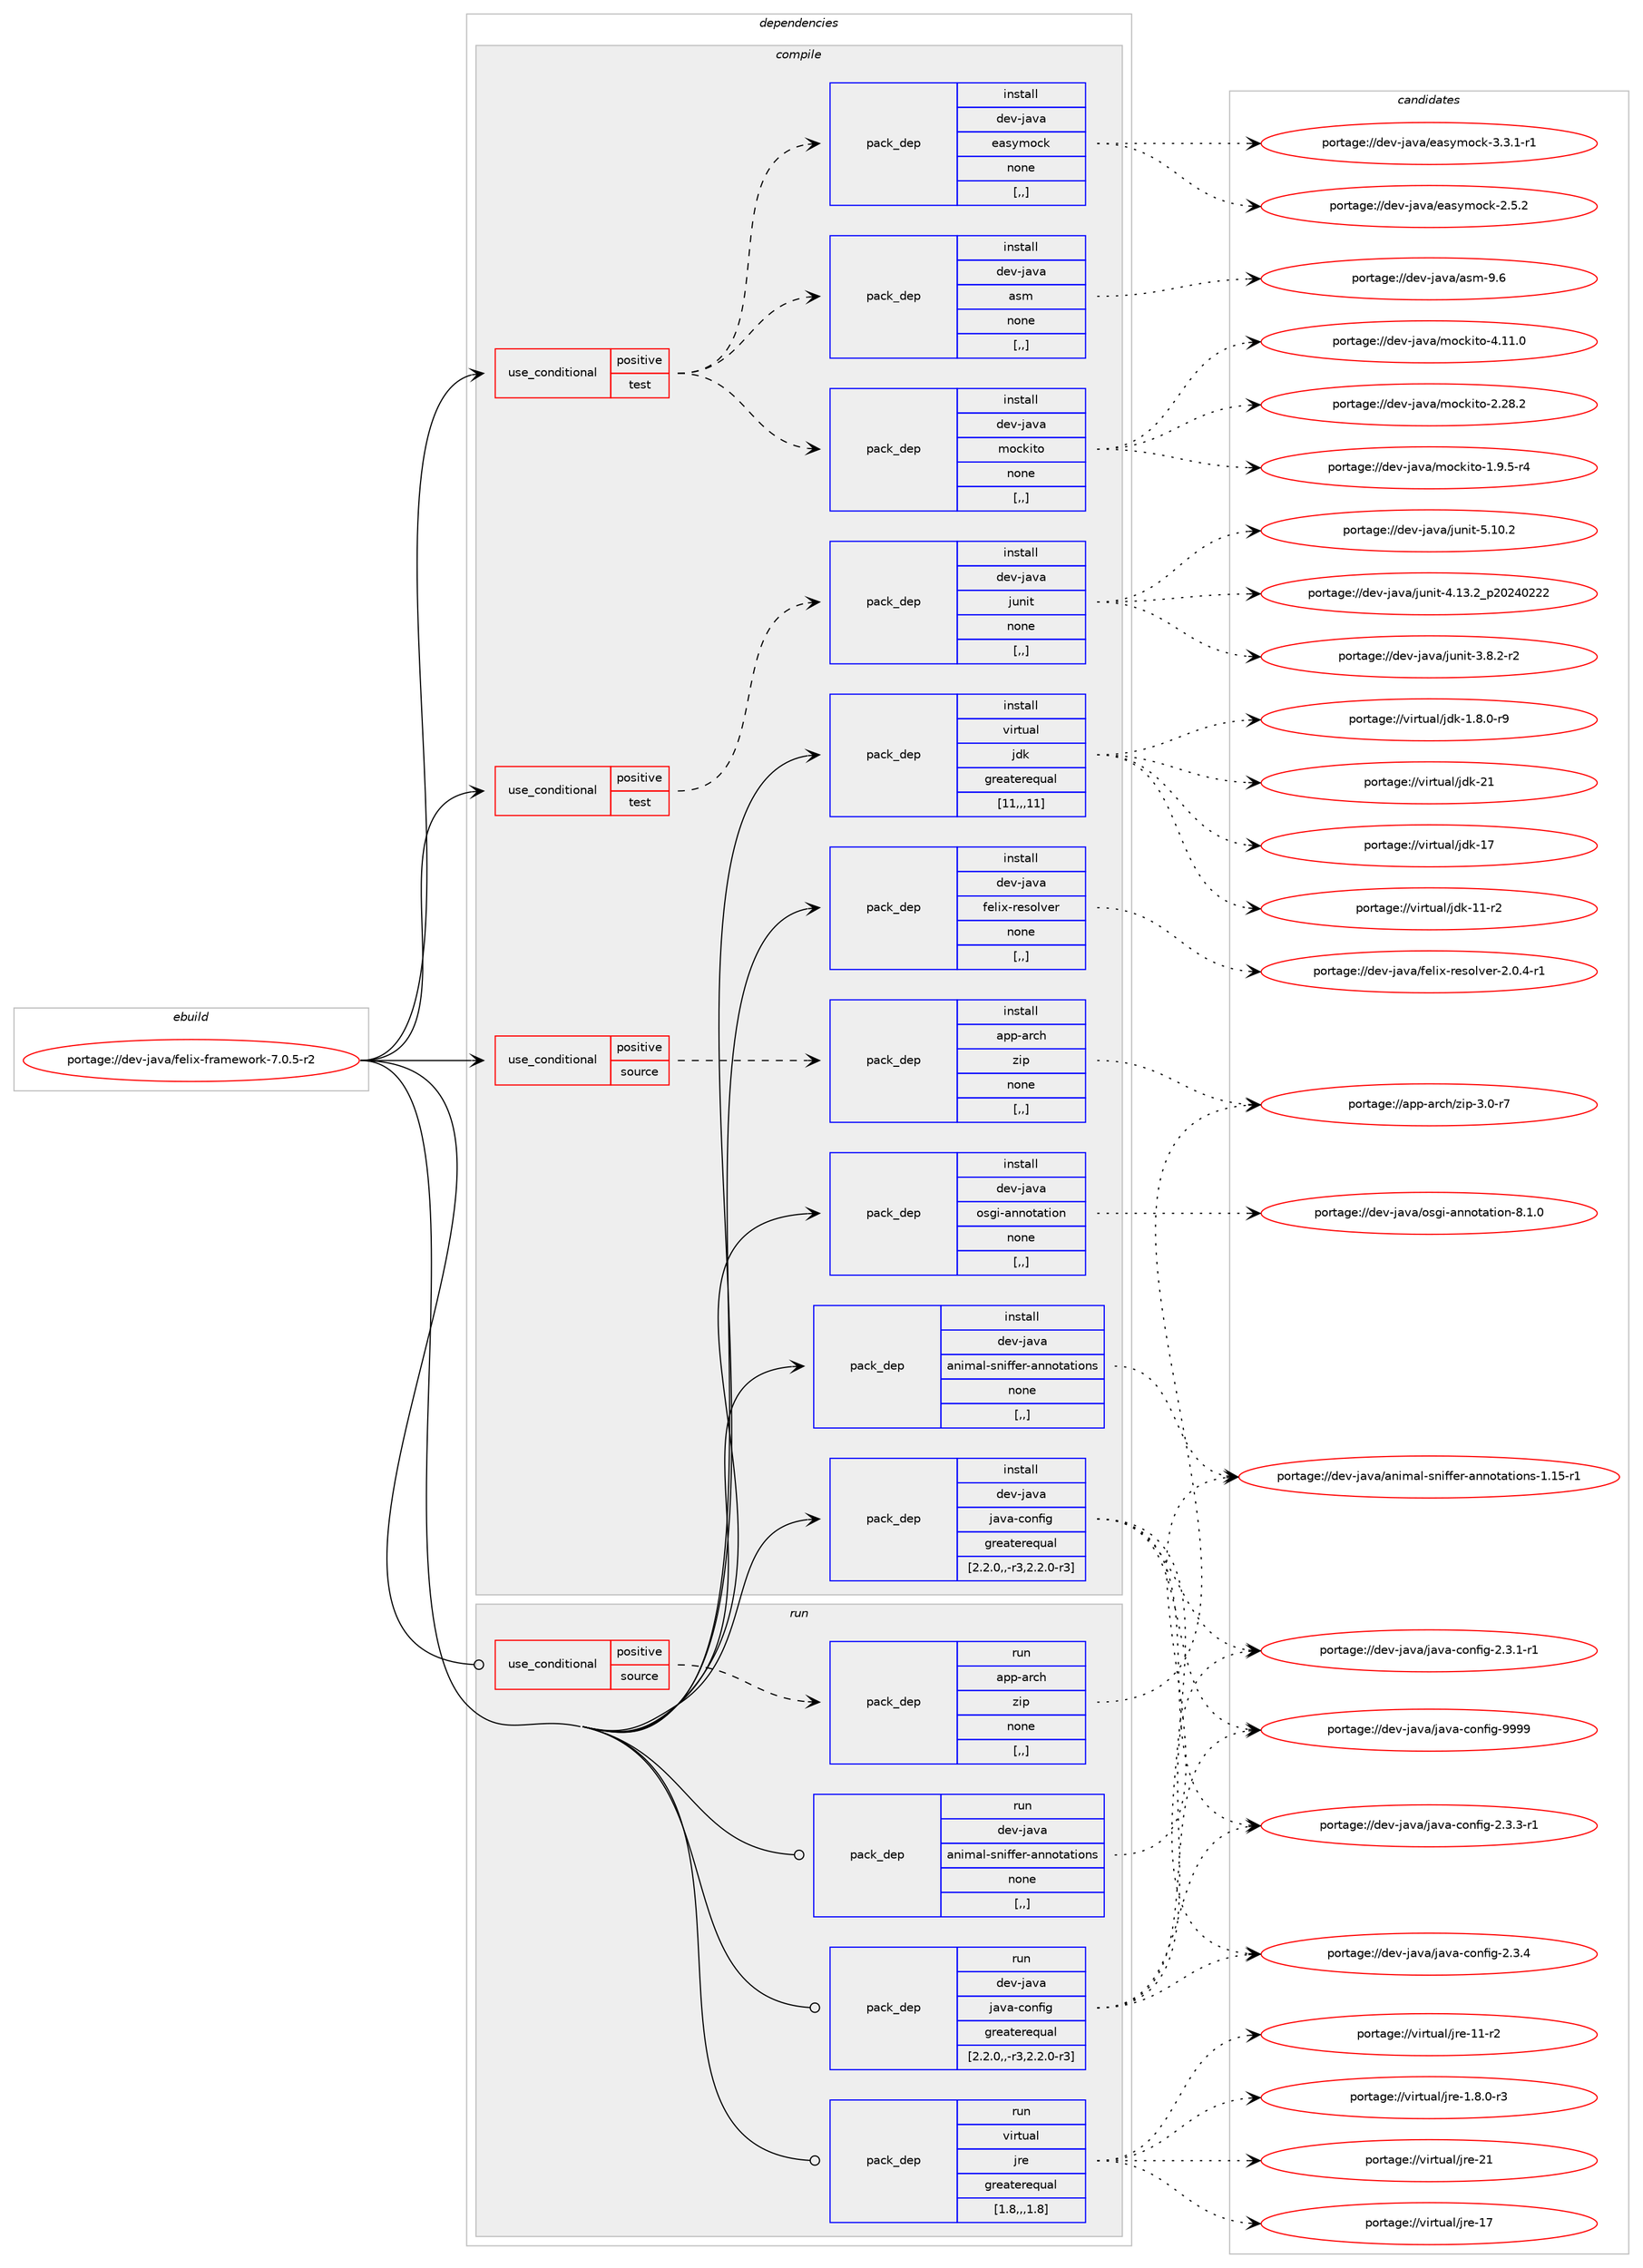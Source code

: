 digraph prolog {

# *************
# Graph options
# *************

newrank=true;
concentrate=true;
compound=true;
graph [rankdir=LR,fontname=Helvetica,fontsize=10,ranksep=1.5];#, ranksep=2.5, nodesep=0.2];
edge  [arrowhead=vee];
node  [fontname=Helvetica,fontsize=10];

# **********
# The ebuild
# **********

subgraph cluster_leftcol {
color=gray;
label=<<i>ebuild</i>>;
id [label="portage://dev-java/felix-framework-7.0.5-r2", color=red, width=4, href="../dev-java/felix-framework-7.0.5-r2.svg"];
}

# ****************
# The dependencies
# ****************

subgraph cluster_midcol {
color=gray;
label=<<i>dependencies</i>>;
subgraph cluster_compile {
fillcolor="#eeeeee";
style=filled;
label=<<i>compile</i>>;
subgraph cond21743 {
dependency93530 [label=<<TABLE BORDER="0" CELLBORDER="1" CELLSPACING="0" CELLPADDING="4"><TR><TD ROWSPAN="3" CELLPADDING="10">use_conditional</TD></TR><TR><TD>positive</TD></TR><TR><TD>source</TD></TR></TABLE>>, shape=none, color=red];
subgraph pack70730 {
dependency93531 [label=<<TABLE BORDER="0" CELLBORDER="1" CELLSPACING="0" CELLPADDING="4" WIDTH="220"><TR><TD ROWSPAN="6" CELLPADDING="30">pack_dep</TD></TR><TR><TD WIDTH="110">install</TD></TR><TR><TD>app-arch</TD></TR><TR><TD>zip</TD></TR><TR><TD>none</TD></TR><TR><TD>[,,]</TD></TR></TABLE>>, shape=none, color=blue];
}
dependency93530:e -> dependency93531:w [weight=20,style="dashed",arrowhead="vee"];
}
id:e -> dependency93530:w [weight=20,style="solid",arrowhead="vee"];
subgraph cond21744 {
dependency93532 [label=<<TABLE BORDER="0" CELLBORDER="1" CELLSPACING="0" CELLPADDING="4"><TR><TD ROWSPAN="3" CELLPADDING="10">use_conditional</TD></TR><TR><TD>positive</TD></TR><TR><TD>test</TD></TR></TABLE>>, shape=none, color=red];
subgraph pack70731 {
dependency93533 [label=<<TABLE BORDER="0" CELLBORDER="1" CELLSPACING="0" CELLPADDING="4" WIDTH="220"><TR><TD ROWSPAN="6" CELLPADDING="30">pack_dep</TD></TR><TR><TD WIDTH="110">install</TD></TR><TR><TD>dev-java</TD></TR><TR><TD>asm</TD></TR><TR><TD>none</TD></TR><TR><TD>[,,]</TD></TR></TABLE>>, shape=none, color=blue];
}
dependency93532:e -> dependency93533:w [weight=20,style="dashed",arrowhead="vee"];
subgraph pack70732 {
dependency93534 [label=<<TABLE BORDER="0" CELLBORDER="1" CELLSPACING="0" CELLPADDING="4" WIDTH="220"><TR><TD ROWSPAN="6" CELLPADDING="30">pack_dep</TD></TR><TR><TD WIDTH="110">install</TD></TR><TR><TD>dev-java</TD></TR><TR><TD>easymock</TD></TR><TR><TD>none</TD></TR><TR><TD>[,,]</TD></TR></TABLE>>, shape=none, color=blue];
}
dependency93532:e -> dependency93534:w [weight=20,style="dashed",arrowhead="vee"];
subgraph pack70733 {
dependency93535 [label=<<TABLE BORDER="0" CELLBORDER="1" CELLSPACING="0" CELLPADDING="4" WIDTH="220"><TR><TD ROWSPAN="6" CELLPADDING="30">pack_dep</TD></TR><TR><TD WIDTH="110">install</TD></TR><TR><TD>dev-java</TD></TR><TR><TD>mockito</TD></TR><TR><TD>none</TD></TR><TR><TD>[,,]</TD></TR></TABLE>>, shape=none, color=blue];
}
dependency93532:e -> dependency93535:w [weight=20,style="dashed",arrowhead="vee"];
}
id:e -> dependency93532:w [weight=20,style="solid",arrowhead="vee"];
subgraph cond21745 {
dependency93536 [label=<<TABLE BORDER="0" CELLBORDER="1" CELLSPACING="0" CELLPADDING="4"><TR><TD ROWSPAN="3" CELLPADDING="10">use_conditional</TD></TR><TR><TD>positive</TD></TR><TR><TD>test</TD></TR></TABLE>>, shape=none, color=red];
subgraph pack70734 {
dependency93537 [label=<<TABLE BORDER="0" CELLBORDER="1" CELLSPACING="0" CELLPADDING="4" WIDTH="220"><TR><TD ROWSPAN="6" CELLPADDING="30">pack_dep</TD></TR><TR><TD WIDTH="110">install</TD></TR><TR><TD>dev-java</TD></TR><TR><TD>junit</TD></TR><TR><TD>none</TD></TR><TR><TD>[,,]</TD></TR></TABLE>>, shape=none, color=blue];
}
dependency93536:e -> dependency93537:w [weight=20,style="dashed",arrowhead="vee"];
}
id:e -> dependency93536:w [weight=20,style="solid",arrowhead="vee"];
subgraph pack70735 {
dependency93538 [label=<<TABLE BORDER="0" CELLBORDER="1" CELLSPACING="0" CELLPADDING="4" WIDTH="220"><TR><TD ROWSPAN="6" CELLPADDING="30">pack_dep</TD></TR><TR><TD WIDTH="110">install</TD></TR><TR><TD>dev-java</TD></TR><TR><TD>animal-sniffer-annotations</TD></TR><TR><TD>none</TD></TR><TR><TD>[,,]</TD></TR></TABLE>>, shape=none, color=blue];
}
id:e -> dependency93538:w [weight=20,style="solid",arrowhead="vee"];
subgraph pack70736 {
dependency93539 [label=<<TABLE BORDER="0" CELLBORDER="1" CELLSPACING="0" CELLPADDING="4" WIDTH="220"><TR><TD ROWSPAN="6" CELLPADDING="30">pack_dep</TD></TR><TR><TD WIDTH="110">install</TD></TR><TR><TD>dev-java</TD></TR><TR><TD>felix-resolver</TD></TR><TR><TD>none</TD></TR><TR><TD>[,,]</TD></TR></TABLE>>, shape=none, color=blue];
}
id:e -> dependency93539:w [weight=20,style="solid",arrowhead="vee"];
subgraph pack70737 {
dependency93540 [label=<<TABLE BORDER="0" CELLBORDER="1" CELLSPACING="0" CELLPADDING="4" WIDTH="220"><TR><TD ROWSPAN="6" CELLPADDING="30">pack_dep</TD></TR><TR><TD WIDTH="110">install</TD></TR><TR><TD>dev-java</TD></TR><TR><TD>java-config</TD></TR><TR><TD>greaterequal</TD></TR><TR><TD>[2.2.0,,-r3,2.2.0-r3]</TD></TR></TABLE>>, shape=none, color=blue];
}
id:e -> dependency93540:w [weight=20,style="solid",arrowhead="vee"];
subgraph pack70738 {
dependency93541 [label=<<TABLE BORDER="0" CELLBORDER="1" CELLSPACING="0" CELLPADDING="4" WIDTH="220"><TR><TD ROWSPAN="6" CELLPADDING="30">pack_dep</TD></TR><TR><TD WIDTH="110">install</TD></TR><TR><TD>dev-java</TD></TR><TR><TD>osgi-annotation</TD></TR><TR><TD>none</TD></TR><TR><TD>[,,]</TD></TR></TABLE>>, shape=none, color=blue];
}
id:e -> dependency93541:w [weight=20,style="solid",arrowhead="vee"];
subgraph pack70739 {
dependency93542 [label=<<TABLE BORDER="0" CELLBORDER="1" CELLSPACING="0" CELLPADDING="4" WIDTH="220"><TR><TD ROWSPAN="6" CELLPADDING="30">pack_dep</TD></TR><TR><TD WIDTH="110">install</TD></TR><TR><TD>virtual</TD></TR><TR><TD>jdk</TD></TR><TR><TD>greaterequal</TD></TR><TR><TD>[11,,,11]</TD></TR></TABLE>>, shape=none, color=blue];
}
id:e -> dependency93542:w [weight=20,style="solid",arrowhead="vee"];
}
subgraph cluster_compileandrun {
fillcolor="#eeeeee";
style=filled;
label=<<i>compile and run</i>>;
}
subgraph cluster_run {
fillcolor="#eeeeee";
style=filled;
label=<<i>run</i>>;
subgraph cond21746 {
dependency93543 [label=<<TABLE BORDER="0" CELLBORDER="1" CELLSPACING="0" CELLPADDING="4"><TR><TD ROWSPAN="3" CELLPADDING="10">use_conditional</TD></TR><TR><TD>positive</TD></TR><TR><TD>source</TD></TR></TABLE>>, shape=none, color=red];
subgraph pack70740 {
dependency93544 [label=<<TABLE BORDER="0" CELLBORDER="1" CELLSPACING="0" CELLPADDING="4" WIDTH="220"><TR><TD ROWSPAN="6" CELLPADDING="30">pack_dep</TD></TR><TR><TD WIDTH="110">run</TD></TR><TR><TD>app-arch</TD></TR><TR><TD>zip</TD></TR><TR><TD>none</TD></TR><TR><TD>[,,]</TD></TR></TABLE>>, shape=none, color=blue];
}
dependency93543:e -> dependency93544:w [weight=20,style="dashed",arrowhead="vee"];
}
id:e -> dependency93543:w [weight=20,style="solid",arrowhead="odot"];
subgraph pack70741 {
dependency93545 [label=<<TABLE BORDER="0" CELLBORDER="1" CELLSPACING="0" CELLPADDING="4" WIDTH="220"><TR><TD ROWSPAN="6" CELLPADDING="30">pack_dep</TD></TR><TR><TD WIDTH="110">run</TD></TR><TR><TD>dev-java</TD></TR><TR><TD>animal-sniffer-annotations</TD></TR><TR><TD>none</TD></TR><TR><TD>[,,]</TD></TR></TABLE>>, shape=none, color=blue];
}
id:e -> dependency93545:w [weight=20,style="solid",arrowhead="odot"];
subgraph pack70742 {
dependency93546 [label=<<TABLE BORDER="0" CELLBORDER="1" CELLSPACING="0" CELLPADDING="4" WIDTH="220"><TR><TD ROWSPAN="6" CELLPADDING="30">pack_dep</TD></TR><TR><TD WIDTH="110">run</TD></TR><TR><TD>dev-java</TD></TR><TR><TD>java-config</TD></TR><TR><TD>greaterequal</TD></TR><TR><TD>[2.2.0,,-r3,2.2.0-r3]</TD></TR></TABLE>>, shape=none, color=blue];
}
id:e -> dependency93546:w [weight=20,style="solid",arrowhead="odot"];
subgraph pack70743 {
dependency93547 [label=<<TABLE BORDER="0" CELLBORDER="1" CELLSPACING="0" CELLPADDING="4" WIDTH="220"><TR><TD ROWSPAN="6" CELLPADDING="30">pack_dep</TD></TR><TR><TD WIDTH="110">run</TD></TR><TR><TD>virtual</TD></TR><TR><TD>jre</TD></TR><TR><TD>greaterequal</TD></TR><TR><TD>[1.8,,,1.8]</TD></TR></TABLE>>, shape=none, color=blue];
}
id:e -> dependency93547:w [weight=20,style="solid",arrowhead="odot"];
}
}

# **************
# The candidates
# **************

subgraph cluster_choices {
rank=same;
color=gray;
label=<<i>candidates</i>>;

subgraph choice70730 {
color=black;
nodesep=1;
choice9711211245971149910447122105112455146484511455 [label="portage://app-arch/zip-3.0-r7", color=red, width=4,href="../app-arch/zip-3.0-r7.svg"];
dependency93531:e -> choice9711211245971149910447122105112455146484511455:w [style=dotted,weight="100"];
}
subgraph choice70731 {
color=black;
nodesep=1;
choice100101118451069711897479711510945574654 [label="portage://dev-java/asm-9.6", color=red, width=4,href="../dev-java/asm-9.6.svg"];
dependency93533:e -> choice100101118451069711897479711510945574654:w [style=dotted,weight="100"];
}
subgraph choice70732 {
color=black;
nodesep=1;
choice1001011184510697118974710197115121109111991074551465146494511449 [label="portage://dev-java/easymock-3.3.1-r1", color=red, width=4,href="../dev-java/easymock-3.3.1-r1.svg"];
choice100101118451069711897471019711512110911199107455046534650 [label="portage://dev-java/easymock-2.5.2", color=red, width=4,href="../dev-java/easymock-2.5.2.svg"];
dependency93534:e -> choice1001011184510697118974710197115121109111991074551465146494511449:w [style=dotted,weight="100"];
dependency93534:e -> choice100101118451069711897471019711512110911199107455046534650:w [style=dotted,weight="100"];
}
subgraph choice70733 {
color=black;
nodesep=1;
choice100101118451069711897471091119910710511611145524649494648 [label="portage://dev-java/mockito-4.11.0", color=red, width=4,href="../dev-java/mockito-4.11.0.svg"];
choice100101118451069711897471091119910710511611145504650564650 [label="portage://dev-java/mockito-2.28.2", color=red, width=4,href="../dev-java/mockito-2.28.2.svg"];
choice10010111845106971189747109111991071051161114549465746534511452 [label="portage://dev-java/mockito-1.9.5-r4", color=red, width=4,href="../dev-java/mockito-1.9.5-r4.svg"];
dependency93535:e -> choice100101118451069711897471091119910710511611145524649494648:w [style=dotted,weight="100"];
dependency93535:e -> choice100101118451069711897471091119910710511611145504650564650:w [style=dotted,weight="100"];
dependency93535:e -> choice10010111845106971189747109111991071051161114549465746534511452:w [style=dotted,weight="100"];
}
subgraph choice70734 {
color=black;
nodesep=1;
choice1001011184510697118974710611711010511645534649484650 [label="portage://dev-java/junit-5.10.2", color=red, width=4,href="../dev-java/junit-5.10.2.svg"];
choice1001011184510697118974710611711010511645524649514650951125048505248505050 [label="portage://dev-java/junit-4.13.2_p20240222", color=red, width=4,href="../dev-java/junit-4.13.2_p20240222.svg"];
choice100101118451069711897471061171101051164551465646504511450 [label="portage://dev-java/junit-3.8.2-r2", color=red, width=4,href="../dev-java/junit-3.8.2-r2.svg"];
dependency93537:e -> choice1001011184510697118974710611711010511645534649484650:w [style=dotted,weight="100"];
dependency93537:e -> choice1001011184510697118974710611711010511645524649514650951125048505248505050:w [style=dotted,weight="100"];
dependency93537:e -> choice100101118451069711897471061171101051164551465646504511450:w [style=dotted,weight="100"];
}
subgraph choice70735 {
color=black;
nodesep=1;
choice1001011184510697118974797110105109971084511511010510210210111445971101101111169711610511111011545494649534511449 [label="portage://dev-java/animal-sniffer-annotations-1.15-r1", color=red, width=4,href="../dev-java/animal-sniffer-annotations-1.15-r1.svg"];
dependency93538:e -> choice1001011184510697118974797110105109971084511511010510210210111445971101101111169711610511111011545494649534511449:w [style=dotted,weight="100"];
}
subgraph choice70736 {
color=black;
nodesep=1;
choice10010111845106971189747102101108105120451141011151111081181011144550464846524511449 [label="portage://dev-java/felix-resolver-2.0.4-r1", color=red, width=4,href="../dev-java/felix-resolver-2.0.4-r1.svg"];
dependency93539:e -> choice10010111845106971189747102101108105120451141011151111081181011144550464846524511449:w [style=dotted,weight="100"];
}
subgraph choice70737 {
color=black;
nodesep=1;
choice10010111845106971189747106971189745991111101021051034557575757 [label="portage://dev-java/java-config-9999", color=red, width=4,href="../dev-java/java-config-9999.svg"];
choice1001011184510697118974710697118974599111110102105103455046514652 [label="portage://dev-java/java-config-2.3.4", color=red, width=4,href="../dev-java/java-config-2.3.4.svg"];
choice10010111845106971189747106971189745991111101021051034550465146514511449 [label="portage://dev-java/java-config-2.3.3-r1", color=red, width=4,href="../dev-java/java-config-2.3.3-r1.svg"];
choice10010111845106971189747106971189745991111101021051034550465146494511449 [label="portage://dev-java/java-config-2.3.1-r1", color=red, width=4,href="../dev-java/java-config-2.3.1-r1.svg"];
dependency93540:e -> choice10010111845106971189747106971189745991111101021051034557575757:w [style=dotted,weight="100"];
dependency93540:e -> choice1001011184510697118974710697118974599111110102105103455046514652:w [style=dotted,weight="100"];
dependency93540:e -> choice10010111845106971189747106971189745991111101021051034550465146514511449:w [style=dotted,weight="100"];
dependency93540:e -> choice10010111845106971189747106971189745991111101021051034550465146494511449:w [style=dotted,weight="100"];
}
subgraph choice70738 {
color=black;
nodesep=1;
choice10010111845106971189747111115103105459711011011111697116105111110455646494648 [label="portage://dev-java/osgi-annotation-8.1.0", color=red, width=4,href="../dev-java/osgi-annotation-8.1.0.svg"];
dependency93541:e -> choice10010111845106971189747111115103105459711011011111697116105111110455646494648:w [style=dotted,weight="100"];
}
subgraph choice70739 {
color=black;
nodesep=1;
choice1181051141161179710847106100107455049 [label="portage://virtual/jdk-21", color=red, width=4,href="../virtual/jdk-21.svg"];
choice1181051141161179710847106100107454955 [label="portage://virtual/jdk-17", color=red, width=4,href="../virtual/jdk-17.svg"];
choice11810511411611797108471061001074549494511450 [label="portage://virtual/jdk-11-r2", color=red, width=4,href="../virtual/jdk-11-r2.svg"];
choice11810511411611797108471061001074549465646484511457 [label="portage://virtual/jdk-1.8.0-r9", color=red, width=4,href="../virtual/jdk-1.8.0-r9.svg"];
dependency93542:e -> choice1181051141161179710847106100107455049:w [style=dotted,weight="100"];
dependency93542:e -> choice1181051141161179710847106100107454955:w [style=dotted,weight="100"];
dependency93542:e -> choice11810511411611797108471061001074549494511450:w [style=dotted,weight="100"];
dependency93542:e -> choice11810511411611797108471061001074549465646484511457:w [style=dotted,weight="100"];
}
subgraph choice70740 {
color=black;
nodesep=1;
choice9711211245971149910447122105112455146484511455 [label="portage://app-arch/zip-3.0-r7", color=red, width=4,href="../app-arch/zip-3.0-r7.svg"];
dependency93544:e -> choice9711211245971149910447122105112455146484511455:w [style=dotted,weight="100"];
}
subgraph choice70741 {
color=black;
nodesep=1;
choice1001011184510697118974797110105109971084511511010510210210111445971101101111169711610511111011545494649534511449 [label="portage://dev-java/animal-sniffer-annotations-1.15-r1", color=red, width=4,href="../dev-java/animal-sniffer-annotations-1.15-r1.svg"];
dependency93545:e -> choice1001011184510697118974797110105109971084511511010510210210111445971101101111169711610511111011545494649534511449:w [style=dotted,weight="100"];
}
subgraph choice70742 {
color=black;
nodesep=1;
choice10010111845106971189747106971189745991111101021051034557575757 [label="portage://dev-java/java-config-9999", color=red, width=4,href="../dev-java/java-config-9999.svg"];
choice1001011184510697118974710697118974599111110102105103455046514652 [label="portage://dev-java/java-config-2.3.4", color=red, width=4,href="../dev-java/java-config-2.3.4.svg"];
choice10010111845106971189747106971189745991111101021051034550465146514511449 [label="portage://dev-java/java-config-2.3.3-r1", color=red, width=4,href="../dev-java/java-config-2.3.3-r1.svg"];
choice10010111845106971189747106971189745991111101021051034550465146494511449 [label="portage://dev-java/java-config-2.3.1-r1", color=red, width=4,href="../dev-java/java-config-2.3.1-r1.svg"];
dependency93546:e -> choice10010111845106971189747106971189745991111101021051034557575757:w [style=dotted,weight="100"];
dependency93546:e -> choice1001011184510697118974710697118974599111110102105103455046514652:w [style=dotted,weight="100"];
dependency93546:e -> choice10010111845106971189747106971189745991111101021051034550465146514511449:w [style=dotted,weight="100"];
dependency93546:e -> choice10010111845106971189747106971189745991111101021051034550465146494511449:w [style=dotted,weight="100"];
}
subgraph choice70743 {
color=black;
nodesep=1;
choice1181051141161179710847106114101455049 [label="portage://virtual/jre-21", color=red, width=4,href="../virtual/jre-21.svg"];
choice1181051141161179710847106114101454955 [label="portage://virtual/jre-17", color=red, width=4,href="../virtual/jre-17.svg"];
choice11810511411611797108471061141014549494511450 [label="portage://virtual/jre-11-r2", color=red, width=4,href="../virtual/jre-11-r2.svg"];
choice11810511411611797108471061141014549465646484511451 [label="portage://virtual/jre-1.8.0-r3", color=red, width=4,href="../virtual/jre-1.8.0-r3.svg"];
dependency93547:e -> choice1181051141161179710847106114101455049:w [style=dotted,weight="100"];
dependency93547:e -> choice1181051141161179710847106114101454955:w [style=dotted,weight="100"];
dependency93547:e -> choice11810511411611797108471061141014549494511450:w [style=dotted,weight="100"];
dependency93547:e -> choice11810511411611797108471061141014549465646484511451:w [style=dotted,weight="100"];
}
}

}
